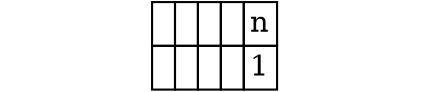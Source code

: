 graph g {
    node[shape=plaintext fixedsize=true  colorscheme=accent8 ];
    b[label=""];
    a[
        label=< <TABLE CELLBORDER="1" BORDER="0" CELLSPACING="0" CELLPADDING="2">
            <tr>
                <td PORT=""> </td>
                <td PORT=""> </td>
                <td PORT=""> </td>
                <td PORT=""> </td>
                <td PORT="">n</td>
            </tr>
            <tr>
                <td PORT=""> </td>
                <td PORT=""> </td>
                <td PORT=""> </td>
                <td PORT=""> </td>
                <td PORT="">1</td>
            </tr>
        </TABLE> >
    ]
    x[label=""];
}
